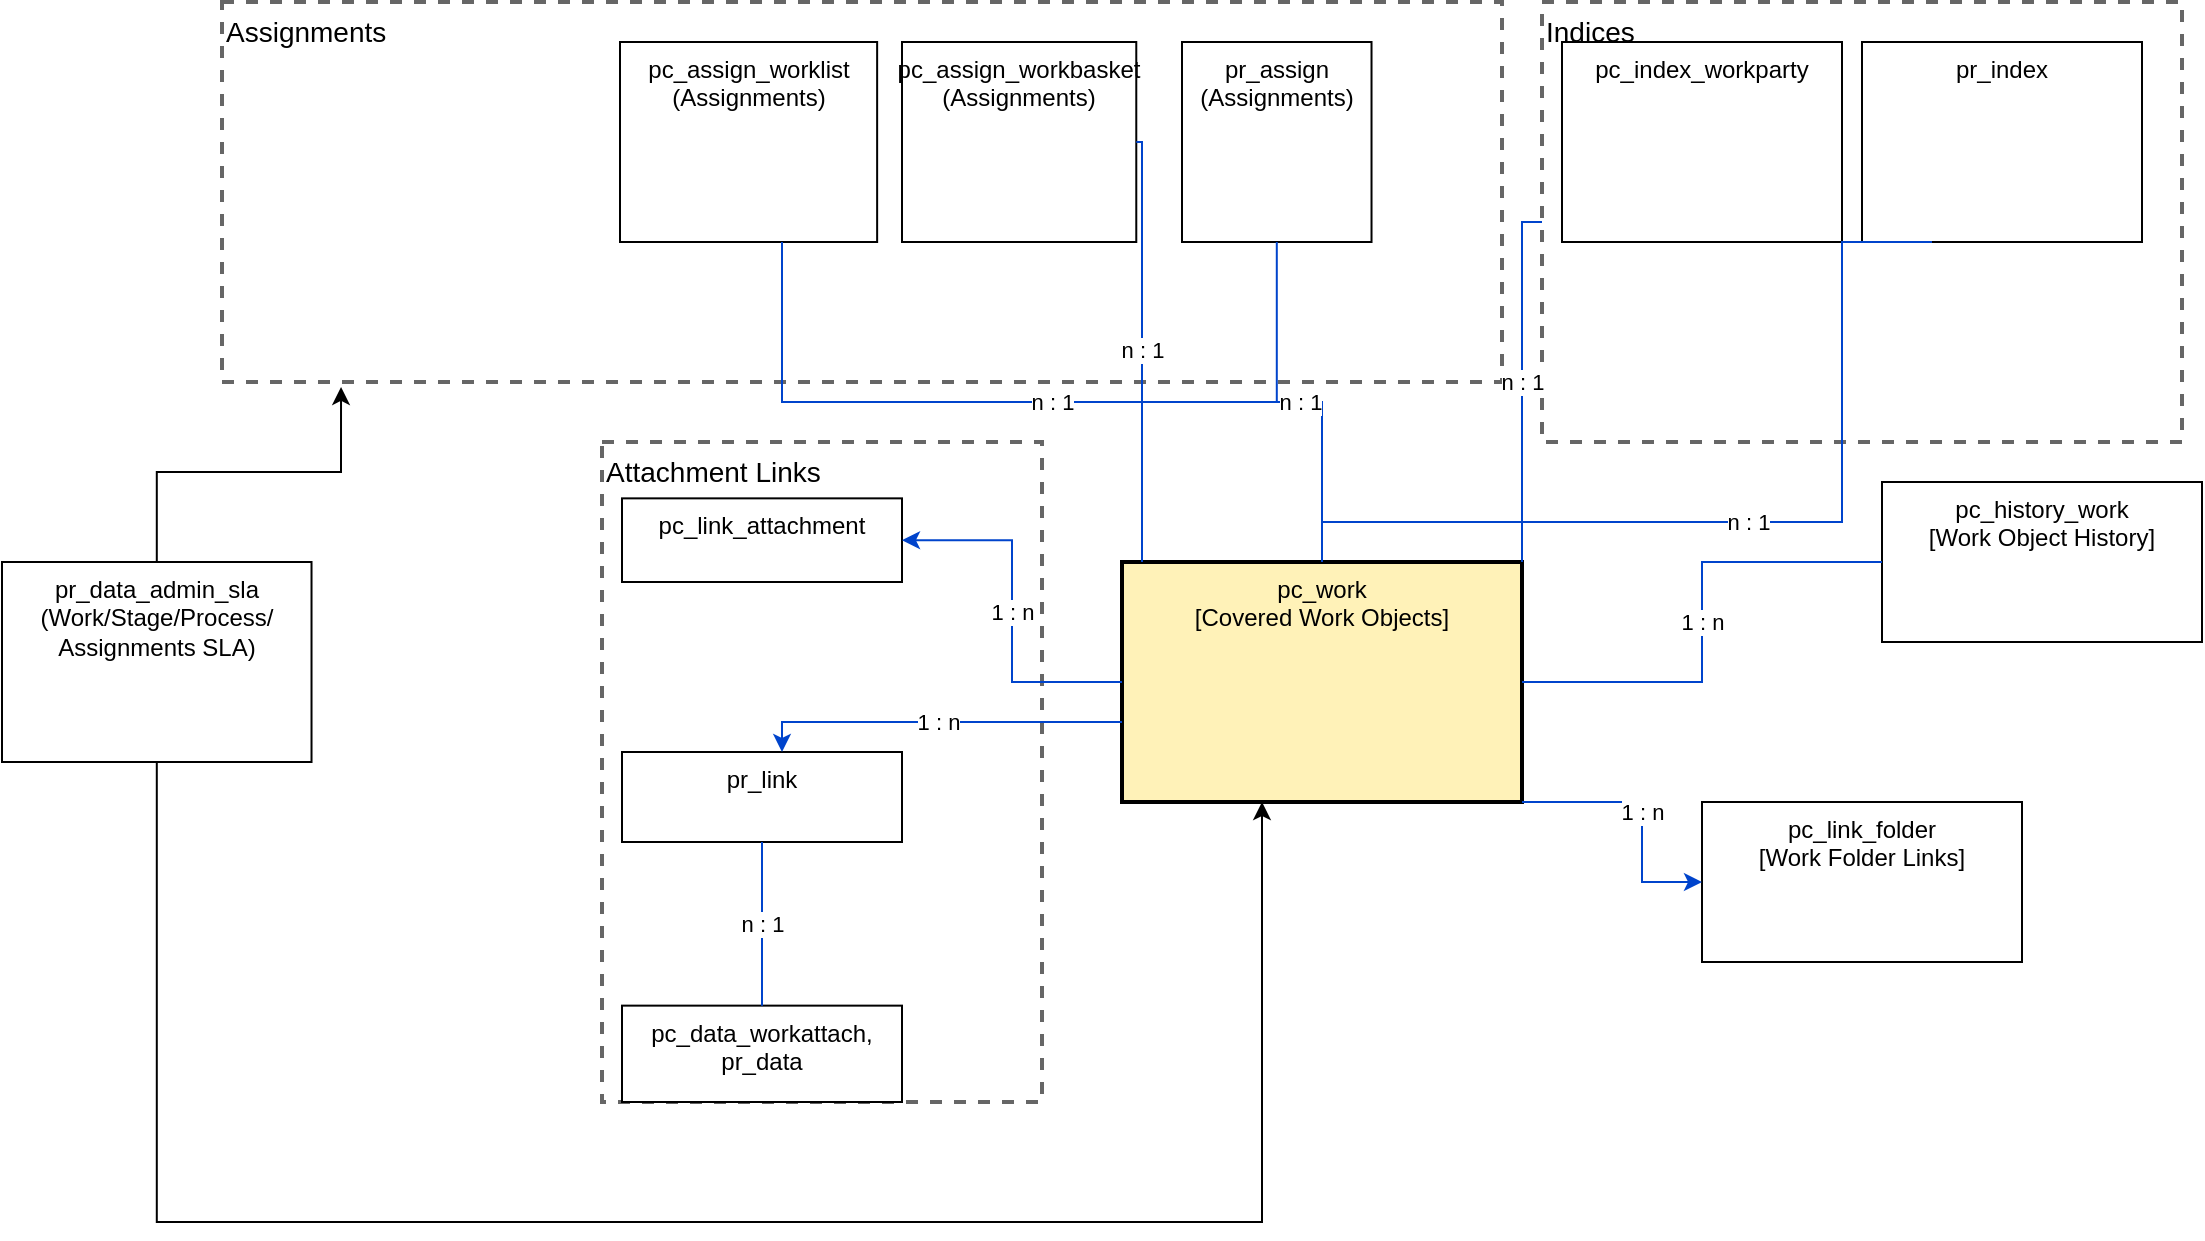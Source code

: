 <mxfile version="25.0.3">
  <diagram name="FlowDiagram" id="9y34Vq2jWYsgVTpN0gYz">
    <mxGraphModel dx="1026" dy="684" grid="1" gridSize="10" guides="1" tooltips="1" connect="1" arrows="1" fold="1" page="1" pageScale="1" pageWidth="827" pageHeight="1169" math="0" shadow="0">
      <root>
        <mxCell id="0" />
        <mxCell id="1" parent="0" />
        <mxCell id="CUmNI5YfYo9JzAnAqN_D-46" value="Assignments" style="dashed=1;strokeWidth=2;strokeColor=#666666;fillColor=none;align=left;verticalAlign=top;fontSize=14;" vertex="1" parent="1">
          <mxGeometry x="150" y="1070" width="640" height="190" as="geometry" />
        </mxCell>
        <mxCell id="CUmNI5YfYo9JzAnAqN_D-47" value="pc_assign_worklist&#xa;(Assignments)" style="shape=rectangle;whiteSpace=wrap;html=1;align=center;verticalAlign=top;" vertex="1" parent="CUmNI5YfYo9JzAnAqN_D-46">
          <mxGeometry x="199" y="20" width="128.57" height="100" as="geometry" />
        </mxCell>
        <mxCell id="CUmNI5YfYo9JzAnAqN_D-48" value="pc_assign_workbasket&#xa;(Assignments)" style="shape=rectangle;whiteSpace=wrap;html=1;align=center;verticalAlign=top;" vertex="1" parent="CUmNI5YfYo9JzAnAqN_D-46">
          <mxGeometry x="340" y="20" width="117.14" height="100" as="geometry" />
        </mxCell>
        <mxCell id="CUmNI5YfYo9JzAnAqN_D-49" value="pr_assign&#xa;(Assignments)" style="shape=rectangle;whiteSpace=wrap;html=1;align=center;verticalAlign=top;" vertex="1" parent="CUmNI5YfYo9JzAnAqN_D-46">
          <mxGeometry x="480" y="20" width="94.76" height="100" as="geometry" />
        </mxCell>
        <mxCell id="CUmNI5YfYo9JzAnAqN_D-50" value="Indices" style="dashed=1;strokeWidth=2;strokeColor=#666666;fillColor=none;align=left;verticalAlign=top;fontSize=14;" vertex="1" parent="1">
          <mxGeometry x="810" y="1070" width="320" height="220" as="geometry" />
        </mxCell>
        <mxCell id="CUmNI5YfYo9JzAnAqN_D-51" value="pc_index_workparty" style="shape=rectangle;whiteSpace=wrap;html=1;align=center;verticalAlign=top;" vertex="1" parent="CUmNI5YfYo9JzAnAqN_D-50">
          <mxGeometry x="10" y="20" width="140" height="100" as="geometry" />
        </mxCell>
        <mxCell id="CUmNI5YfYo9JzAnAqN_D-52" value="pr_index" style="shape=rectangle;whiteSpace=wrap;html=1;align=center;verticalAlign=top;" vertex="1" parent="CUmNI5YfYo9JzAnAqN_D-50">
          <mxGeometry x="160" y="20" width="140" height="100" as="geometry" />
        </mxCell>
        <mxCell id="CUmNI5YfYo9JzAnAqN_D-53" value="pc_work&#xa;[Covered Work Objects]" style="shape=rectangle;whiteSpace=wrap;html=1;align=center;verticalAlign=top;fillColor=#FFF2B8;strokeWidth=2;" vertex="1" parent="1">
          <mxGeometry x="600" y="1350" width="200" height="120" as="geometry" />
        </mxCell>
        <mxCell id="CUmNI5YfYo9JzAnAqN_D-54" value="pc_history_work&#xa;[Work Object History]" style="shape=rectangle;whiteSpace=wrap;html=1;align=center;verticalAlign=top;" vertex="1" parent="1">
          <mxGeometry x="980" y="1310" width="160" height="80" as="geometry" />
        </mxCell>
        <mxCell id="CUmNI5YfYo9JzAnAqN_D-55" value="Attachment Links" style="dashed=1;strokeWidth=2;strokeColor=#666666;fillColor=none;align=left;verticalAlign=top;fontSize=14;" vertex="1" parent="1">
          <mxGeometry x="340" y="1290" width="220" height="330" as="geometry" />
        </mxCell>
        <mxCell id="CUmNI5YfYo9JzAnAqN_D-56" value="pc_link_attachment" style="shape=rectangle;whiteSpace=wrap;html=1;align=center;verticalAlign=top;" vertex="1" parent="CUmNI5YfYo9JzAnAqN_D-55">
          <mxGeometry x="10" y="28.18" width="140" height="41.82" as="geometry" />
        </mxCell>
        <mxCell id="CUmNI5YfYo9JzAnAqN_D-57" value="pr_link" style="shape=rectangle;whiteSpace=wrap;html=1;align=center;verticalAlign=top;" vertex="1" parent="CUmNI5YfYo9JzAnAqN_D-55">
          <mxGeometry x="10" y="155" width="140" height="45" as="geometry" />
        </mxCell>
        <mxCell id="CUmNI5YfYo9JzAnAqN_D-58" value="pc_data_workattach, pr_data" style="shape=rectangle;whiteSpace=wrap;html=1;align=center;verticalAlign=top;" vertex="1" parent="CUmNI5YfYo9JzAnAqN_D-55">
          <mxGeometry x="10" y="281.82" width="140" height="48.18" as="geometry" />
        </mxCell>
        <mxCell id="CUmNI5YfYo9JzAnAqN_D-59" value="pc_link_folder&#xa;[Work Folder Links]" style="shape=rectangle;whiteSpace=wrap;html=1;align=center;verticalAlign=top;" vertex="1" parent="1">
          <mxGeometry x="890" y="1470" width="160" height="80" as="geometry" />
        </mxCell>
        <mxCell id="CUmNI5YfYo9JzAnAqN_D-60" value="n : 1" style="edgeStyle=orthogonalEdgeStyle;rounded=0;html=1;strokeColor=#0044cc;endArrow=none;" edge="1" parent="1" source="CUmNI5YfYo9JzAnAqN_D-47" target="CUmNI5YfYo9JzAnAqN_D-53">
          <mxGeometry relative="1" as="geometry">
            <Array as="points">
              <mxPoint x="430" y="1270" />
              <mxPoint x="700" y="1270" />
            </Array>
          </mxGeometry>
        </mxCell>
        <mxCell id="CUmNI5YfYo9JzAnAqN_D-61" value="n : 1" style="edgeStyle=orthogonalEdgeStyle;rounded=0;html=1;strokeColor=#0044cc;endArrow=none;" edge="1" parent="1" source="CUmNI5YfYo9JzAnAqN_D-48" target="CUmNI5YfYo9JzAnAqN_D-53">
          <mxGeometry relative="1" as="geometry">
            <Array as="points">
              <mxPoint x="610" y="1140" />
            </Array>
          </mxGeometry>
        </mxCell>
        <mxCell id="CUmNI5YfYo9JzAnAqN_D-62" value="n : 1" style="edgeStyle=orthogonalEdgeStyle;rounded=0;html=1;strokeColor=#0044cc;endArrow=none;" edge="1" parent="1" source="CUmNI5YfYo9JzAnAqN_D-49" target="CUmNI5YfYo9JzAnAqN_D-53">
          <mxGeometry relative="1" as="geometry" />
        </mxCell>
        <mxCell id="CUmNI5YfYo9JzAnAqN_D-63" value="n : 1" style="edgeStyle=orthogonalEdgeStyle;rounded=0;html=1;strokeColor=#0044cc;endArrow=none;exitX=0.25;exitY=1;exitDx=0;exitDy=0;" edge="1" parent="1" source="CUmNI5YfYo9JzAnAqN_D-52" target="CUmNI5YfYo9JzAnAqN_D-53">
          <mxGeometry relative="1" as="geometry">
            <Array as="points">
              <mxPoint x="960" y="1190" />
              <mxPoint x="960" y="1330" />
              <mxPoint x="700" y="1330" />
            </Array>
          </mxGeometry>
        </mxCell>
        <mxCell id="CUmNI5YfYo9JzAnAqN_D-64" value="n : 1" style="edgeStyle=orthogonalEdgeStyle;rounded=0;html=1;strokeColor=#0044cc;endArrow=none;entryX=1;entryY=0;entryDx=0;entryDy=0;" edge="1" parent="1" source="CUmNI5YfYo9JzAnAqN_D-50" target="CUmNI5YfYo9JzAnAqN_D-53">
          <mxGeometry relative="1" as="geometry">
            <mxPoint x="1080" y="1230" as="sourcePoint" />
            <mxPoint x="810" y="1440" as="targetPoint" />
          </mxGeometry>
        </mxCell>
        <mxCell id="CUmNI5YfYo9JzAnAqN_D-65" value="1 : n" style="edgeStyle=orthogonalEdgeStyle;rounded=0;html=1;strokeColor=#0044cc;endArrow=none;" edge="1" parent="1" source="CUmNI5YfYo9JzAnAqN_D-53" target="CUmNI5YfYo9JzAnAqN_D-54">
          <mxGeometry relative="1" as="geometry" />
        </mxCell>
        <mxCell id="CUmNI5YfYo9JzAnAqN_D-67" value="n : 1" style="edgeStyle=orthogonalEdgeStyle;rounded=0;html=1;strokeColor=#0044cc;endArrow=none;" edge="1" parent="1" source="CUmNI5YfYo9JzAnAqN_D-57" target="CUmNI5YfYo9JzAnAqN_D-58">
          <mxGeometry relative="1" as="geometry" />
        </mxCell>
        <mxCell id="CUmNI5YfYo9JzAnAqN_D-68" value="1 : n" style="edgeStyle=orthogonalEdgeStyle;rounded=0;html=1;strokeColor=#0044cc;" edge="1" parent="1" source="CUmNI5YfYo9JzAnAqN_D-53" target="CUmNI5YfYo9JzAnAqN_D-56">
          <mxGeometry relative="1" as="geometry" />
        </mxCell>
        <mxCell id="CUmNI5YfYo9JzAnAqN_D-69" value="1 : n" style="edgeStyle=orthogonalEdgeStyle;rounded=0;html=1;strokeColor=#0044cc;" edge="1" parent="1" source="CUmNI5YfYo9JzAnAqN_D-53" target="CUmNI5YfYo9JzAnAqN_D-57">
          <mxGeometry relative="1" as="geometry">
            <Array as="points">
              <mxPoint x="710" y="1430" />
              <mxPoint x="430" y="1430" />
            </Array>
          </mxGeometry>
        </mxCell>
        <mxCell id="CUmNI5YfYo9JzAnAqN_D-70" value="1 : n" style="edgeStyle=orthogonalEdgeStyle;rounded=0;html=1;strokeColor=#0044cc;exitX=1;exitY=1;exitDx=0;exitDy=0;" edge="1" parent="1" source="CUmNI5YfYo9JzAnAqN_D-53" target="CUmNI5YfYo9JzAnAqN_D-59">
          <mxGeometry relative="1" as="geometry">
            <Array as="points">
              <mxPoint x="860" y="1470" />
              <mxPoint x="860" y="1510" />
            </Array>
          </mxGeometry>
        </mxCell>
        <mxCell id="CUmNI5YfYo9JzAnAqN_D-73" style="edgeStyle=orthogonalEdgeStyle;rounded=0;orthogonalLoop=1;jettySize=auto;html=1;" edge="1" parent="1" source="CUmNI5YfYo9JzAnAqN_D-71" target="CUmNI5YfYo9JzAnAqN_D-53">
          <mxGeometry relative="1" as="geometry">
            <mxPoint x="170" y="1640" as="targetPoint" />
            <Array as="points">
              <mxPoint x="117" y="1680" />
              <mxPoint x="670" y="1680" />
            </Array>
          </mxGeometry>
        </mxCell>
        <mxCell id="CUmNI5YfYo9JzAnAqN_D-71" value="pr_data_admin_sla&lt;br&gt;(Work/Stage/Process/ Assignments SLA)" style="shape=rectangle;whiteSpace=wrap;html=1;align=center;verticalAlign=top;" vertex="1" parent="1">
          <mxGeometry x="40" y="1350" width="154.76" height="100" as="geometry" />
        </mxCell>
        <mxCell id="CUmNI5YfYo9JzAnAqN_D-72" style="edgeStyle=orthogonalEdgeStyle;rounded=0;orthogonalLoop=1;jettySize=auto;html=1;entryX=0.093;entryY=1.013;entryDx=0;entryDy=0;entryPerimeter=0;" edge="1" parent="1" source="CUmNI5YfYo9JzAnAqN_D-71" target="CUmNI5YfYo9JzAnAqN_D-46">
          <mxGeometry relative="1" as="geometry" />
        </mxCell>
      </root>
    </mxGraphModel>
  </diagram>
</mxfile>
